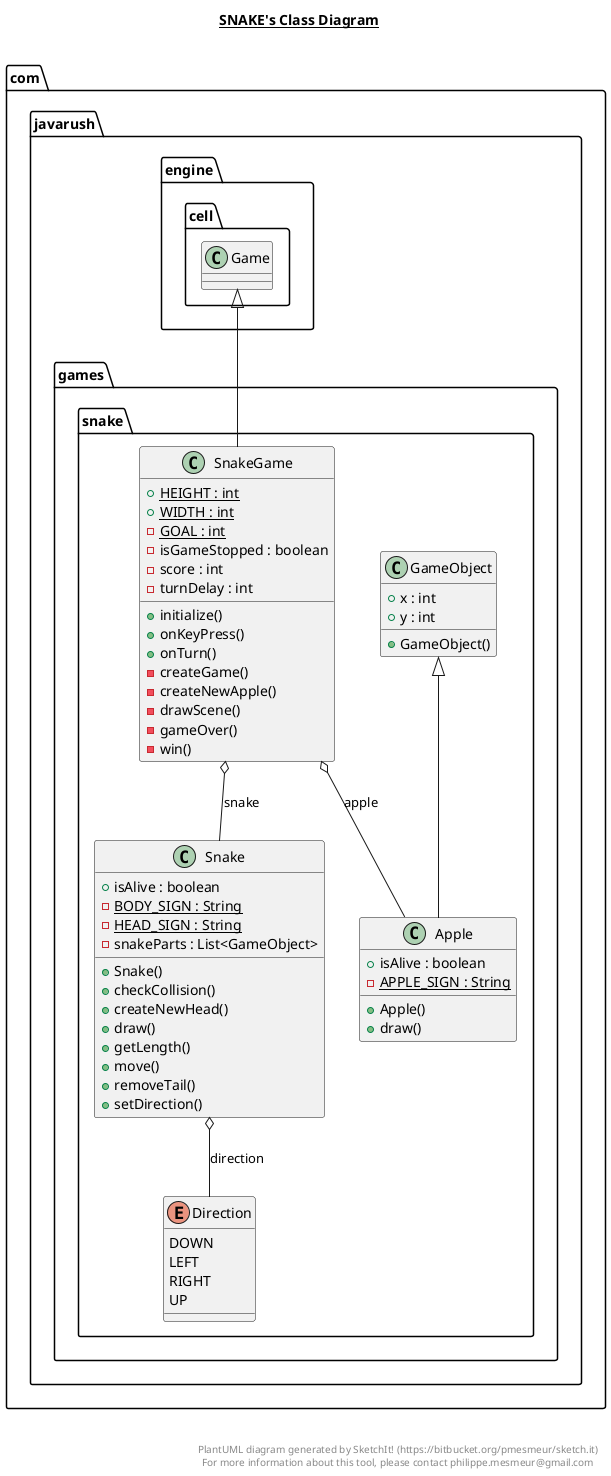 @startuml

title __SNAKE's Class Diagram__\n

  namespace com.javarush.games.snake {
    class com.javarush.games.snake.Apple {
        + isAlive : boolean
        {static} - APPLE_SIGN : String
        + Apple()
        + draw()
    }
  }
  

  namespace com.javarush.games.snake {
    enum Direction {
      DOWN
      LEFT
      RIGHT
      UP
    }
  }
  

  namespace com.javarush.games.snake {
    class com.javarush.games.snake.GameObject {
        + x : int
        + y : int
        + GameObject()
    }
  }
  

  namespace com.javarush.games.snake {
    class com.javarush.games.snake.Snake {
        + isAlive : boolean
        {static} - BODY_SIGN : String
        {static} - HEAD_SIGN : String
        - snakeParts : List<GameObject>
        + Snake()
        + checkCollision()
        + createNewHead()
        + draw()
        + getLength()
        + move()
        + removeTail()
        + setDirection()
    }
  }
  

  namespace com.javarush.games.snake {
    class com.javarush.games.snake.SnakeGame {
        {static} + HEIGHT : int
        {static} + WIDTH : int
        {static} - GOAL : int
        - isGameStopped : boolean
        - score : int
        - turnDelay : int
        + initialize()
        + onKeyPress()
        + onTurn()
        - createGame()
        - createNewApple()
        - drawScene()
        - gameOver()
        - win()
    }
  }
  

  com.javarush.games.snake.Apple -up-|> com.javarush.games.snake.GameObject
  com.javarush.games.snake.Snake o-- com.javarush.games.snake.Direction : direction
  com.javarush.games.snake.SnakeGame -up-|> com.javarush.engine.cell.Game
  com.javarush.games.snake.SnakeGame o-- com.javarush.games.snake.Apple : apple
  com.javarush.games.snake.SnakeGame o-- com.javarush.games.snake.Snake : snake


right footer


PlantUML diagram generated by SketchIt! (https://bitbucket.org/pmesmeur/sketch.it)
For more information about this tool, please contact philippe.mesmeur@gmail.com
endfooter

@enduml
